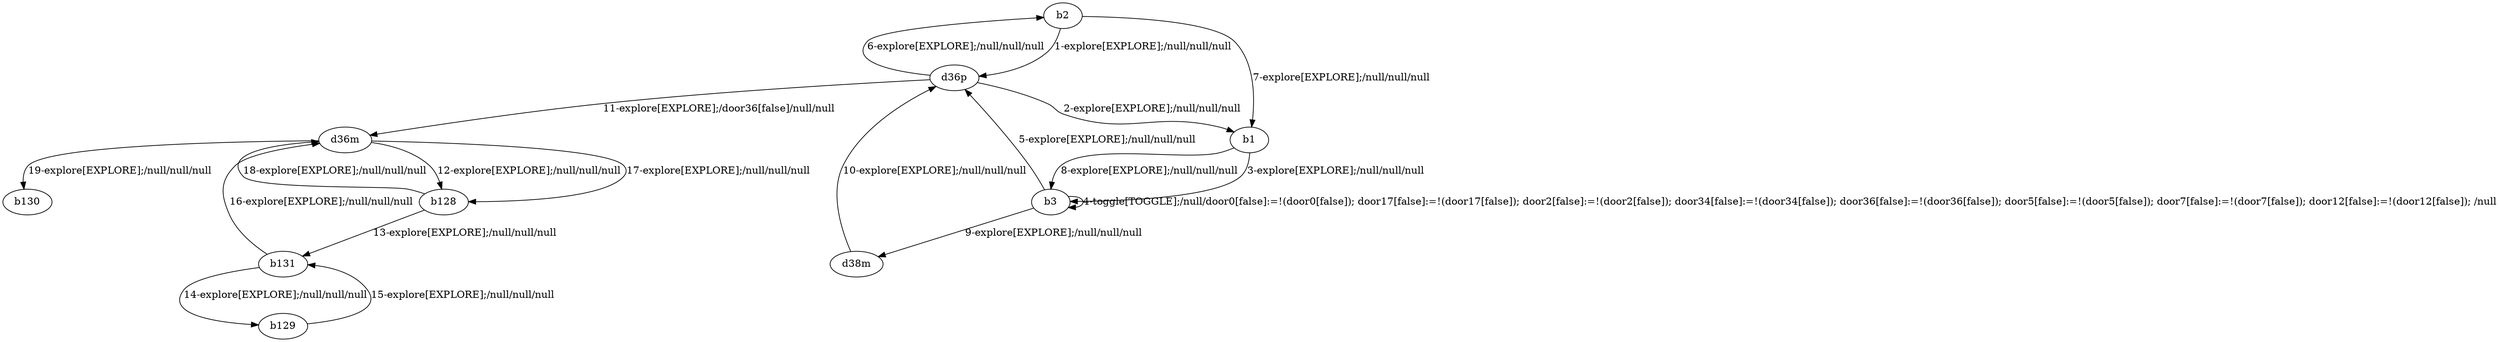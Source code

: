# Total number of goals covered by this test: 1
# b128 --> d36m

digraph g {
"b2" -> "d36p" [label = "1-explore[EXPLORE];/null/null/null"];
"d36p" -> "b1" [label = "2-explore[EXPLORE];/null/null/null"];
"b1" -> "b3" [label = "3-explore[EXPLORE];/null/null/null"];
"b3" -> "b3" [label = "4-toggle[TOGGLE];/null/door0[false]:=!(door0[false]); door17[false]:=!(door17[false]); door2[false]:=!(door2[false]); door34[false]:=!(door34[false]); door36[false]:=!(door36[false]); door5[false]:=!(door5[false]); door7[false]:=!(door7[false]); door12[false]:=!(door12[false]); /null"];
"b3" -> "d36p" [label = "5-explore[EXPLORE];/null/null/null"];
"d36p" -> "b2" [label = "6-explore[EXPLORE];/null/null/null"];
"b2" -> "b1" [label = "7-explore[EXPLORE];/null/null/null"];
"b1" -> "b3" [label = "8-explore[EXPLORE];/null/null/null"];
"b3" -> "d38m" [label = "9-explore[EXPLORE];/null/null/null"];
"d38m" -> "d36p" [label = "10-explore[EXPLORE];/null/null/null"];
"d36p" -> "d36m" [label = "11-explore[EXPLORE];/door36[false]/null/null"];
"d36m" -> "b128" [label = "12-explore[EXPLORE];/null/null/null"];
"b128" -> "b131" [label = "13-explore[EXPLORE];/null/null/null"];
"b131" -> "b129" [label = "14-explore[EXPLORE];/null/null/null"];
"b129" -> "b131" [label = "15-explore[EXPLORE];/null/null/null"];
"b131" -> "d36m" [label = "16-explore[EXPLORE];/null/null/null"];
"d36m" -> "b128" [label = "17-explore[EXPLORE];/null/null/null"];
"b128" -> "d36m" [label = "18-explore[EXPLORE];/null/null/null"];
"d36m" -> "b130" [label = "19-explore[EXPLORE];/null/null/null"];
}